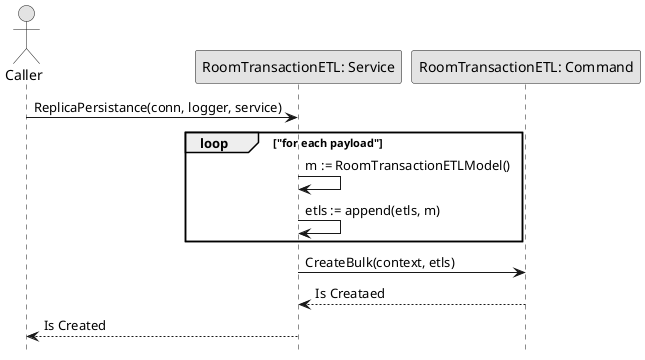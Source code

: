 @startuml CreateRoomTransactionETL

skinparam ConditionStyle hline
skinparam Monochrome true
skinparam Shadowing false
hide footbox

actor Caller
participant "RoomTransactionETL: Service" as RoomTransactionETLService
participant "RoomTransactionETL: Command" as RoomTransactionETLCommand

Caller->RoomTransactionETLService: ReplicaPersistance(conn, logger, service)

loop "for each payload"
    RoomTransactionETLService->RoomTransactionETLService: m := RoomTransactionETLModel()
    RoomTransactionETLService->RoomTransactionETLService: etls := append(etls, m)
end

RoomTransactionETLService->RoomTransactionETLCommand: CreateBulk(context, etls)
RoomTransactionETLCommand-->RoomTransactionETLService: Is Creataed
RoomTransactionETLService-->Caller: Is Created

@enduml